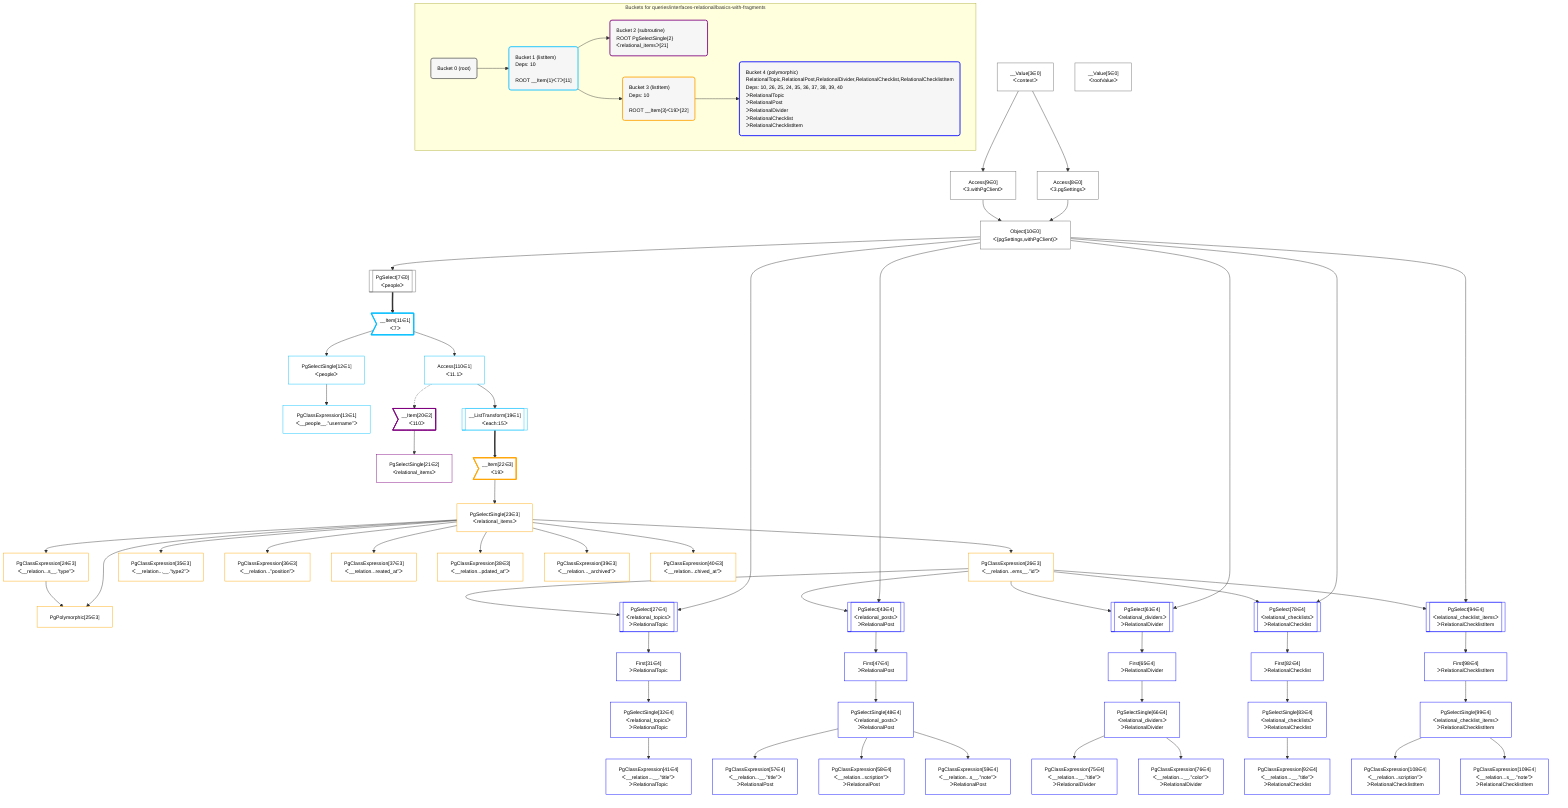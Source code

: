 %%{init: {'themeVariables': { 'fontSize': '12px'}}}%%
graph TD
    classDef path fill:#eee,stroke:#000,color:#000
    classDef plan fill:#fff,stroke-width:1px,color:#000
    classDef itemplan fill:#fff,stroke-width:2px,color:#000
    classDef sideeffectplan fill:#f00,stroke-width:2px,color:#000
    classDef bucket fill:#f6f6f6,color:#000,stroke-width:2px,text-align:left


    %% define steps
    __Value3["__Value[3∈0]<br />ᐸcontextᐳ"]:::plan
    __Value5["__Value[5∈0]<br />ᐸrootValueᐳ"]:::plan
    Access8["Access[8∈0]<br />ᐸ3.pgSettingsᐳ"]:::plan
    Access9["Access[9∈0]<br />ᐸ3.withPgClientᐳ"]:::plan
    Object10["Object[10∈0]<br />ᐸ{pgSettings,withPgClient}ᐳ"]:::plan
    PgSelect7[["PgSelect[7∈0]<br />ᐸpeopleᐳ"]]:::plan
    __Item11>"__Item[11∈1]<br />ᐸ7ᐳ"]:::itemplan
    PgSelectSingle12["PgSelectSingle[12∈1]<br />ᐸpeopleᐳ"]:::plan
    PgClassExpression13["PgClassExpression[13∈1]<br />ᐸ__people__.”username”ᐳ"]:::plan
    Access110["Access[110∈1]<br />ᐸ11.1ᐳ"]:::plan
    __ListTransform19[["__ListTransform[19∈1]<br />ᐸeach:15ᐳ"]]:::plan
    __Item20>"__Item[20∈2]<br />ᐸ110ᐳ"]:::itemplan
    PgSelectSingle21["PgSelectSingle[21∈2]<br />ᐸrelational_itemsᐳ"]:::plan
    __Item22>"__Item[22∈3]<br />ᐸ19ᐳ"]:::itemplan
    PgSelectSingle23["PgSelectSingle[23∈3]<br />ᐸrelational_itemsᐳ"]:::plan
    PgClassExpression24["PgClassExpression[24∈3]<br />ᐸ__relation...s__.”type”ᐳ"]:::plan
    PgPolymorphic25["PgPolymorphic[25∈3]"]:::plan
    PgClassExpression26["PgClassExpression[26∈3]<br />ᐸ__relation...ems__.”id”ᐳ"]:::plan
    PgSelect27[["PgSelect[27∈4]<br />ᐸrelational_topicsᐳ<br />ᐳRelationalTopic"]]:::plan
    First31["First[31∈4]<br />ᐳRelationalTopic"]:::plan
    PgSelectSingle32["PgSelectSingle[32∈4]<br />ᐸrelational_topicsᐳ<br />ᐳRelationalTopic"]:::plan
    PgClassExpression35["PgClassExpression[35∈3]<br />ᐸ__relation...__.”type2”ᐳ"]:::plan
    PgClassExpression36["PgClassExpression[36∈3]<br />ᐸ__relation...”position”ᐳ"]:::plan
    PgClassExpression37["PgClassExpression[37∈3]<br />ᐸ__relation...reated_at”ᐳ"]:::plan
    PgClassExpression38["PgClassExpression[38∈3]<br />ᐸ__relation...pdated_at”ᐳ"]:::plan
    PgClassExpression39["PgClassExpression[39∈3]<br />ᐸ__relation..._archived”ᐳ"]:::plan
    PgClassExpression40["PgClassExpression[40∈3]<br />ᐸ__relation...chived_at”ᐳ"]:::plan
    PgClassExpression41["PgClassExpression[41∈4]<br />ᐸ__relation...__.”title”ᐳ<br />ᐳRelationalTopic"]:::plan
    PgSelect43[["PgSelect[43∈4]<br />ᐸrelational_postsᐳ<br />ᐳRelationalPost"]]:::plan
    First47["First[47∈4]<br />ᐳRelationalPost"]:::plan
    PgSelectSingle48["PgSelectSingle[48∈4]<br />ᐸrelational_postsᐳ<br />ᐳRelationalPost"]:::plan
    PgClassExpression57["PgClassExpression[57∈4]<br />ᐸ__relation...__.”title”ᐳ<br />ᐳRelationalPost"]:::plan
    PgClassExpression58["PgClassExpression[58∈4]<br />ᐸ__relation...scription”ᐳ<br />ᐳRelationalPost"]:::plan
    PgClassExpression59["PgClassExpression[59∈4]<br />ᐸ__relation...s__.”note”ᐳ<br />ᐳRelationalPost"]:::plan
    PgSelect61[["PgSelect[61∈4]<br />ᐸrelational_dividersᐳ<br />ᐳRelationalDivider"]]:::plan
    First65["First[65∈4]<br />ᐳRelationalDivider"]:::plan
    PgSelectSingle66["PgSelectSingle[66∈4]<br />ᐸrelational_dividersᐳ<br />ᐳRelationalDivider"]:::plan
    PgClassExpression75["PgClassExpression[75∈4]<br />ᐸ__relation...__.”title”ᐳ<br />ᐳRelationalDivider"]:::plan
    PgClassExpression76["PgClassExpression[76∈4]<br />ᐸ__relation...__.”color”ᐳ<br />ᐳRelationalDivider"]:::plan
    PgSelect78[["PgSelect[78∈4]<br />ᐸrelational_checklistsᐳ<br />ᐳRelationalChecklist"]]:::plan
    First82["First[82∈4]<br />ᐳRelationalChecklist"]:::plan
    PgSelectSingle83["PgSelectSingle[83∈4]<br />ᐸrelational_checklistsᐳ<br />ᐳRelationalChecklist"]:::plan
    PgClassExpression92["PgClassExpression[92∈4]<br />ᐸ__relation...__.”title”ᐳ<br />ᐳRelationalChecklist"]:::plan
    PgSelect94[["PgSelect[94∈4]<br />ᐸrelational_checklist_itemsᐳ<br />ᐳRelationalChecklistItem"]]:::plan
    First98["First[98∈4]<br />ᐳRelationalChecklistItem"]:::plan
    PgSelectSingle99["PgSelectSingle[99∈4]<br />ᐸrelational_checklist_itemsᐳ<br />ᐳRelationalChecklistItem"]:::plan
    PgClassExpression108["PgClassExpression[108∈4]<br />ᐸ__relation...scription”ᐳ<br />ᐳRelationalChecklistItem"]:::plan
    PgClassExpression109["PgClassExpression[109∈4]<br />ᐸ__relation...s__.”note”ᐳ<br />ᐳRelationalChecklistItem"]:::plan

    %% plan dependencies
    __Value3 --> Access8
    __Value3 --> Access9
    Access8 & Access9 --> Object10
    Object10 --> PgSelect7
    PgSelect7 ==> __Item11
    __Item11 --> PgSelectSingle12
    PgSelectSingle12 --> PgClassExpression13
    __Item11 --> Access110
    Access110 --> __ListTransform19
    Access110 -.-> __Item20
    __Item20 --> PgSelectSingle21
    __ListTransform19 ==> __Item22
    __Item22 --> PgSelectSingle23
    PgSelectSingle23 --> PgClassExpression24
    PgSelectSingle23 & PgClassExpression24 --> PgPolymorphic25
    PgSelectSingle23 --> PgClassExpression26
    Object10 & PgClassExpression26 --> PgSelect27
    PgSelect27 --> First31
    First31 --> PgSelectSingle32
    PgSelectSingle23 --> PgClassExpression35
    PgSelectSingle23 --> PgClassExpression36
    PgSelectSingle23 --> PgClassExpression37
    PgSelectSingle23 --> PgClassExpression38
    PgSelectSingle23 --> PgClassExpression39
    PgSelectSingle23 --> PgClassExpression40
    PgSelectSingle32 --> PgClassExpression41
    Object10 & PgClassExpression26 --> PgSelect43
    PgSelect43 --> First47
    First47 --> PgSelectSingle48
    PgSelectSingle48 --> PgClassExpression57
    PgSelectSingle48 --> PgClassExpression58
    PgSelectSingle48 --> PgClassExpression59
    Object10 & PgClassExpression26 --> PgSelect61
    PgSelect61 --> First65
    First65 --> PgSelectSingle66
    PgSelectSingle66 --> PgClassExpression75
    PgSelectSingle66 --> PgClassExpression76
    Object10 & PgClassExpression26 --> PgSelect78
    PgSelect78 --> First82
    First82 --> PgSelectSingle83
    PgSelectSingle83 --> PgClassExpression92
    Object10 & PgClassExpression26 --> PgSelect94
    PgSelect94 --> First98
    First98 --> PgSelectSingle99
    PgSelectSingle99 --> PgClassExpression108
    PgSelectSingle99 --> PgClassExpression109

    subgraph "Buckets for queries/interfaces-relational/basics-with-fragments"
    Bucket0("Bucket 0 (root)"):::bucket
    classDef bucket0 stroke:#696969
    class Bucket0,__Value3,__Value5,PgSelect7,Access8,Access9,Object10 bucket0
    Bucket1("Bucket 1 (listItem)<br />Deps: 10<br /><br />ROOT __Item{1}ᐸ7ᐳ[11]"):::bucket
    classDef bucket1 stroke:#00bfff
    class Bucket1,__Item11,PgSelectSingle12,PgClassExpression13,__ListTransform19,Access110 bucket1
    Bucket2("Bucket 2 (subroutine)<br />ROOT PgSelectSingle{2}ᐸrelational_itemsᐳ[21]"):::bucket
    classDef bucket2 stroke:#7f007f
    class Bucket2,__Item20,PgSelectSingle21 bucket2
    Bucket3("Bucket 3 (listItem)<br />Deps: 10<br /><br />ROOT __Item{3}ᐸ19ᐳ[22]"):::bucket
    classDef bucket3 stroke:#ffa500
    class Bucket3,__Item22,PgSelectSingle23,PgClassExpression24,PgPolymorphic25,PgClassExpression26,PgClassExpression35,PgClassExpression36,PgClassExpression37,PgClassExpression38,PgClassExpression39,PgClassExpression40 bucket3
    Bucket4("Bucket 4 (polymorphic)<br />RelationalTopic,RelationalPost,RelationalDivider,RelationalChecklist,RelationalChecklistItem<br />Deps: 10, 26, 25, 24, 35, 36, 37, 38, 39, 40<br />ᐳRelationalTopic<br />ᐳRelationalPost<br />ᐳRelationalDivider<br />ᐳRelationalChecklist<br />ᐳRelationalChecklistItem"):::bucket
    classDef bucket4 stroke:#0000ff
    class Bucket4,PgSelect27,First31,PgSelectSingle32,PgClassExpression41,PgSelect43,First47,PgSelectSingle48,PgClassExpression57,PgClassExpression58,PgClassExpression59,PgSelect61,First65,PgSelectSingle66,PgClassExpression75,PgClassExpression76,PgSelect78,First82,PgSelectSingle83,PgClassExpression92,PgSelect94,First98,PgSelectSingle99,PgClassExpression108,PgClassExpression109 bucket4
    Bucket0 --> Bucket1
    Bucket1 --> Bucket2 & Bucket3
    Bucket3 --> Bucket4
    end
